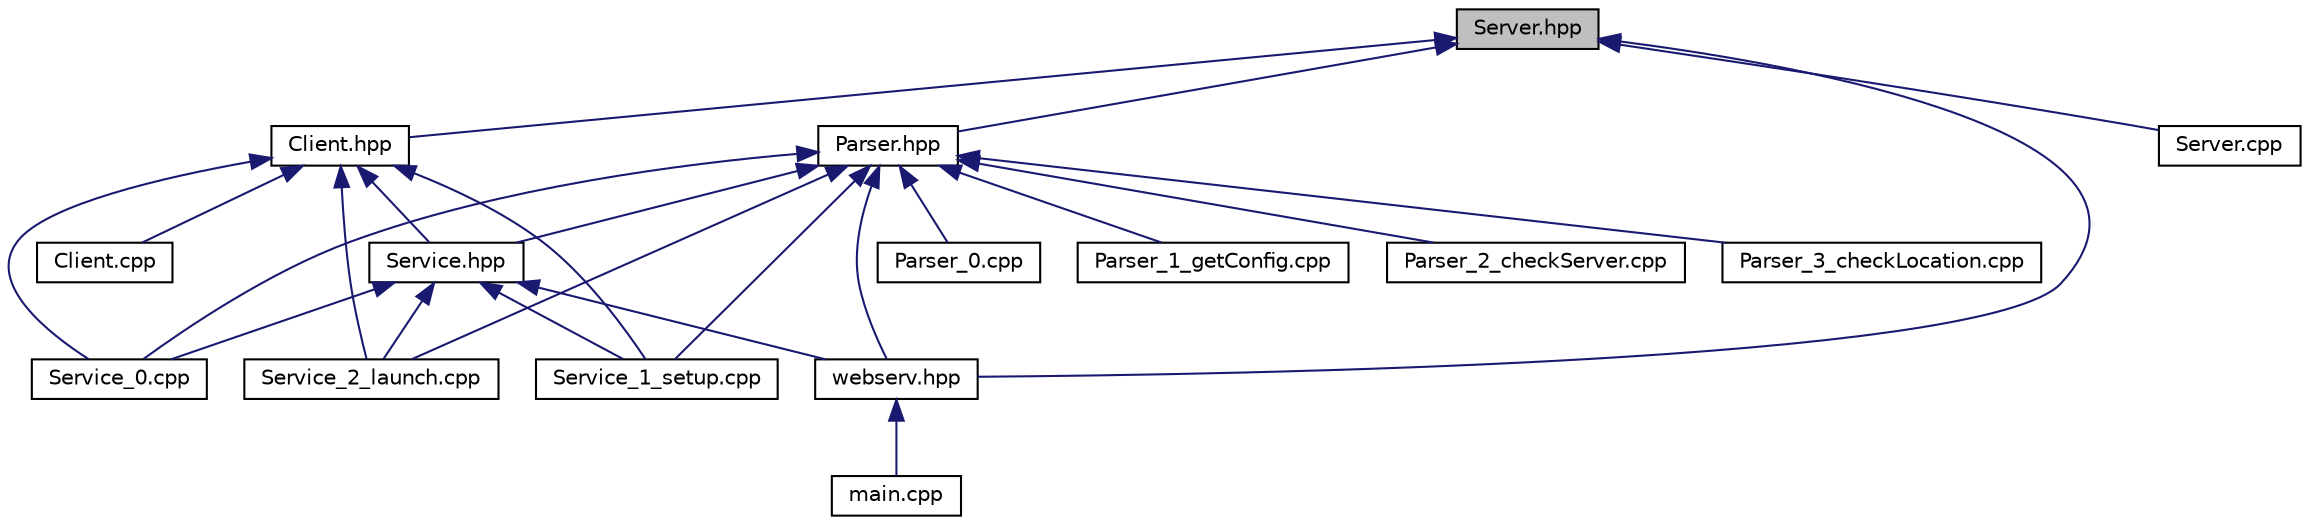 digraph "Server.hpp"
{
 // LATEX_PDF_SIZE
  edge [fontname="Helvetica",fontsize="10",labelfontname="Helvetica",labelfontsize="10"];
  node [fontname="Helvetica",fontsize="10",shape=record];
  Node1 [label="Server.hpp",height=0.2,width=0.4,color="black", fillcolor="grey75", style="filled", fontcolor="black",tooltip="Header file for the Server class and location structure."];
  Node1 -> Node2 [dir="back",color="midnightblue",fontsize="10",style="solid",fontname="Helvetica"];
  Node2 [label="Client.hpp",height=0.2,width=0.4,color="black", fillcolor="white", style="filled",URL="$Client_8hpp.html",tooltip="Header file for the Client class."];
  Node2 -> Node3 [dir="back",color="midnightblue",fontsize="10",style="solid",fontname="Helvetica"];
  Node3 [label="Service.hpp",height=0.2,width=0.4,color="black", fillcolor="white", style="filled",URL="$Service_8hpp.html",tooltip="Header file for the Service class and serviceInfo structure."];
  Node3 -> Node4 [dir="back",color="midnightblue",fontsize="10",style="solid",fontname="Helvetica"];
  Node4 [label="webserv.hpp",height=0.2,width=0.4,color="black", fillcolor="white", style="filled",URL="$webserv_8hpp.html",tooltip="Main header file for the web server application."];
  Node4 -> Node5 [dir="back",color="midnightblue",fontsize="10",style="solid",fontname="Helvetica"];
  Node5 [label="main.cpp",height=0.2,width=0.4,color="black", fillcolor="white", style="filled",URL="$src_2main_8cpp.html",tooltip="The main create an instance of a Service (the webserv), then set it up and launch it."];
  Node3 -> Node6 [dir="back",color="midnightblue",fontsize="10",style="solid",fontname="Helvetica"];
  Node6 [label="Service_0.cpp",height=0.2,width=0.4,color="black", fillcolor="white", style="filled",URL="$Service__0_8cpp.html",tooltip="Implementation of the Service class responsible for server management and client connection handling."];
  Node3 -> Node7 [dir="back",color="midnightblue",fontsize="10",style="solid",fontname="Helvetica"];
  Node7 [label="Service_1_setup.cpp",height=0.2,width=0.4,color="black", fillcolor="white", style="filled",URL="$Service__1__setup_8cpp.html",tooltip="Implementation of the Service class responsible for server management and client connection handling."];
  Node3 -> Node8 [dir="back",color="midnightblue",fontsize="10",style="solid",fontname="Helvetica"];
  Node8 [label="Service_2_launch.cpp",height=0.2,width=0.4,color="black", fillcolor="white", style="filled",URL="$Service__2__launch_8cpp.html",tooltip="Implementation of the Service class responsible for server management and client connection handling."];
  Node2 -> Node9 [dir="back",color="midnightblue",fontsize="10",style="solid",fontname="Helvetica"];
  Node9 [label="Client.cpp",height=0.2,width=0.4,color="black", fillcolor="white", style="filled",URL="$Client_8cpp.html",tooltip="Implementation of the Client class for handling client requests in the web server."];
  Node2 -> Node6 [dir="back",color="midnightblue",fontsize="10",style="solid",fontname="Helvetica"];
  Node2 -> Node7 [dir="back",color="midnightblue",fontsize="10",style="solid",fontname="Helvetica"];
  Node2 -> Node8 [dir="back",color="midnightblue",fontsize="10",style="solid",fontname="Helvetica"];
  Node1 -> Node10 [dir="back",color="midnightblue",fontsize="10",style="solid",fontname="Helvetica"];
  Node10 [label="Parser.hpp",height=0.2,width=0.4,color="black", fillcolor="white", style="filled",URL="$Parser_8hpp.html",tooltip="Header file for the Parser class."];
  Node10 -> Node3 [dir="back",color="midnightblue",fontsize="10",style="solid",fontname="Helvetica"];
  Node10 -> Node4 [dir="back",color="midnightblue",fontsize="10",style="solid",fontname="Helvetica"];
  Node10 -> Node11 [dir="back",color="midnightblue",fontsize="10",style="solid",fontname="Helvetica"];
  Node11 [label="Parser_0.cpp",height=0.2,width=0.4,color="black", fillcolor="white", style="filled",URL="$Parser__0_8cpp.html",tooltip="This file containes _parseFile() function who tokenize each line of the configuration file...."];
  Node10 -> Node12 [dir="back",color="midnightblue",fontsize="10",style="solid",fontname="Helvetica"];
  Node12 [label="Parser_1_getConfig.cpp",height=0.2,width=0.4,color="black", fillcolor="white", style="filled",URL="$Parser__1__getConfig_8cpp.html",tooltip="This file containes the functions used to get the configuration from each token."];
  Node10 -> Node13 [dir="back",color="midnightblue",fontsize="10",style="solid",fontname="Helvetica"];
  Node13 [label="Parser_2_checkServer.cpp",height=0.2,width=0.4,color="black", fillcolor="white", style="filled",URL="$Parser__2__checkServer_8cpp.html",tooltip="This file containes the functions used to check the 'Server' parameters except for its Location param..."];
  Node10 -> Node14 [dir="back",color="midnightblue",fontsize="10",style="solid",fontname="Helvetica"];
  Node14 [label="Parser_3_checkLocation.cpp",height=0.2,width=0.4,color="black", fillcolor="white", style="filled",URL="$Parser__3__checkLocation_8cpp.html",tooltip="This file containes the functions used to check the Location parameters in each 'Server'."];
  Node10 -> Node6 [dir="back",color="midnightblue",fontsize="10",style="solid",fontname="Helvetica"];
  Node10 -> Node7 [dir="back",color="midnightblue",fontsize="10",style="solid",fontname="Helvetica"];
  Node10 -> Node8 [dir="back",color="midnightblue",fontsize="10",style="solid",fontname="Helvetica"];
  Node1 -> Node4 [dir="back",color="midnightblue",fontsize="10",style="solid",fontname="Helvetica"];
  Node1 -> Node15 [dir="back",color="midnightblue",fontsize="10",style="solid",fontname="Helvetica"];
  Node15 [label="Server.cpp",height=0.2,width=0.4,color="black", fillcolor="white", style="filled",URL="$Server_8cpp.html",tooltip="Implementation of the Parser class for processing the 'server' blocs and 'location' sub-blocs in the ..."];
}
